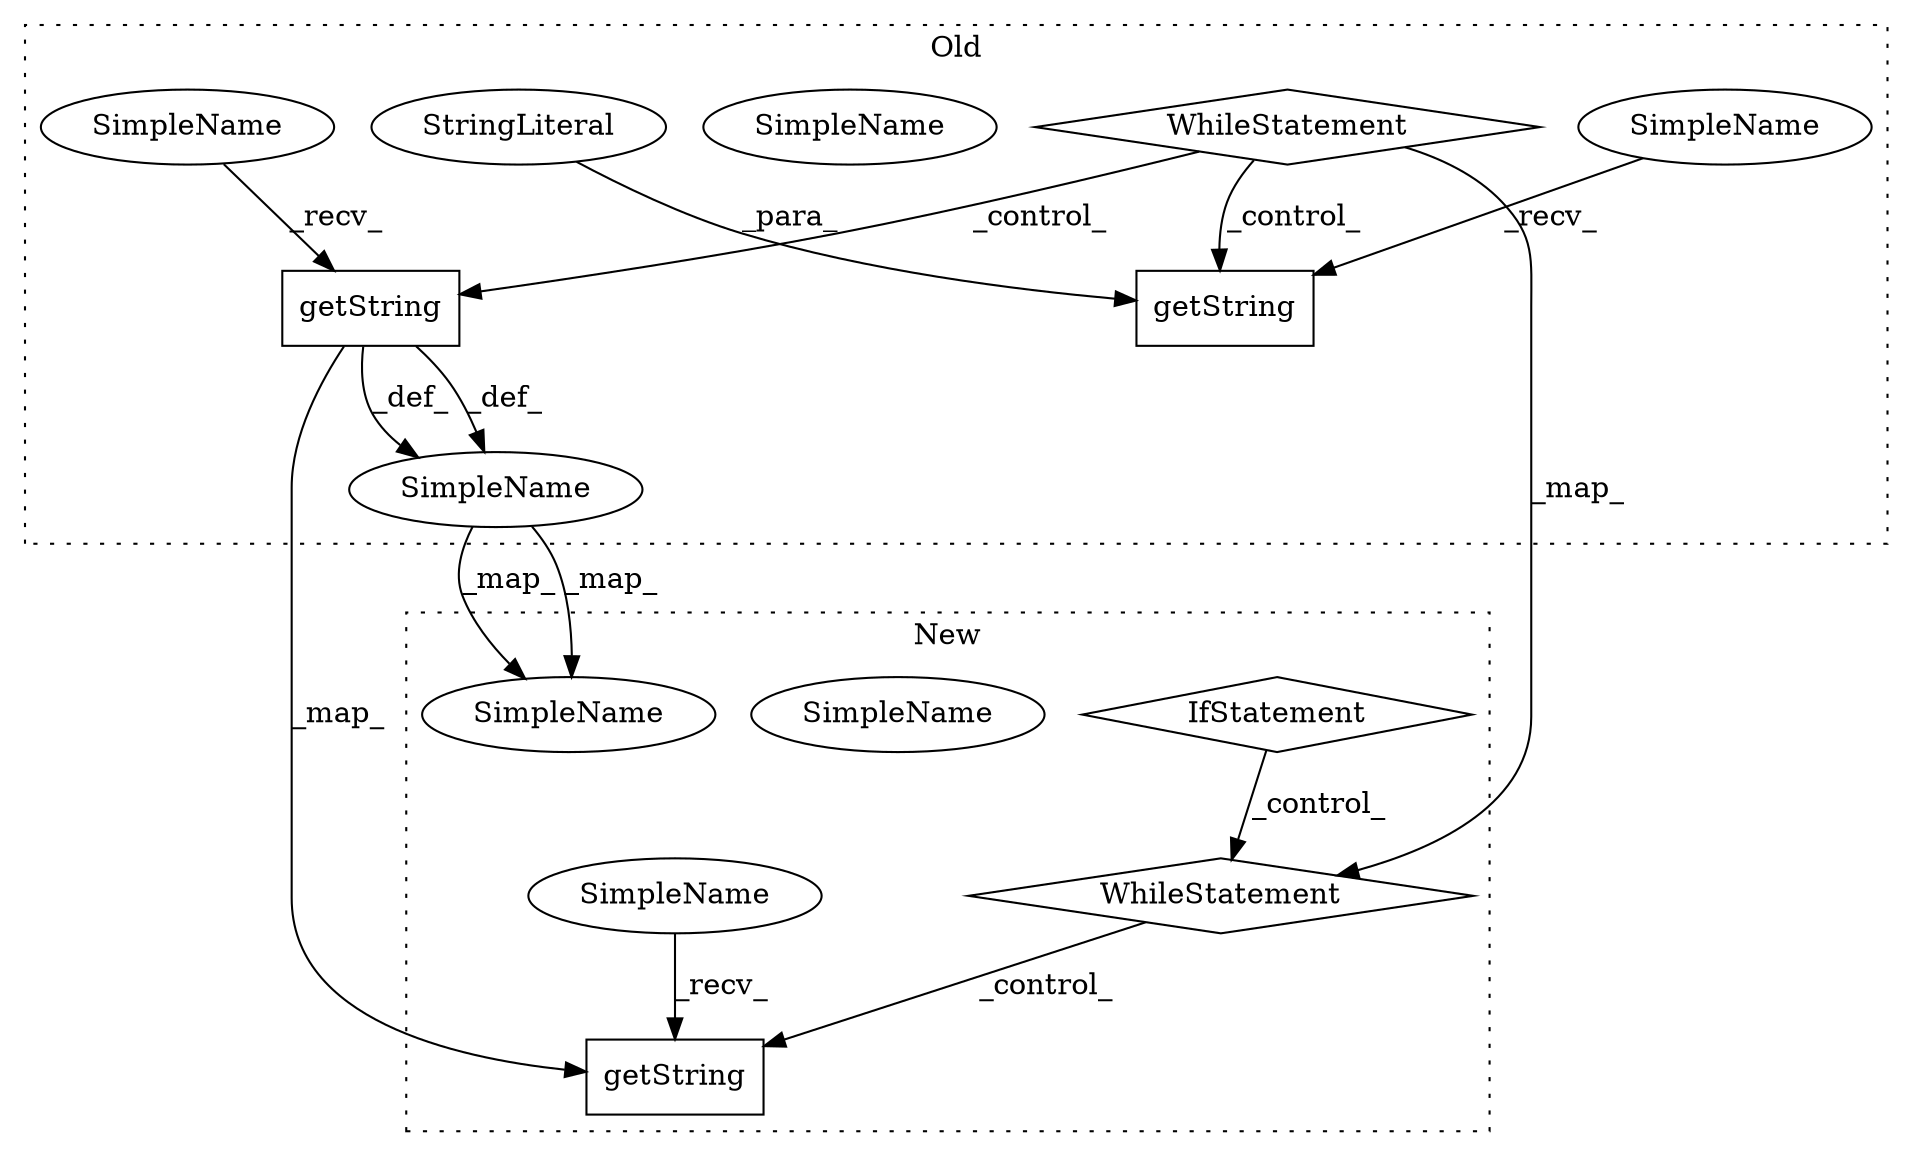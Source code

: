 digraph G {
subgraph cluster0 {
1 [label="getString" a="32" s="10971,10994" l="10,1" shape="box"];
4 [label="WhileStatement" a="61" s="10656,10672" l="7,2" shape="diamond"];
6 [label="getString" a="32" s="11685,11702" l="10,1" shape="box"];
7 [label="StringLiteral" a="45" s="11695" l="7" shape="ellipse"];
8 [label="SimpleName" a="42" s="10744" l="6" shape="ellipse"];
11 [label="SimpleName" a="42" s="10744" l="6" shape="ellipse"];
13 [label="SimpleName" a="42" s="11682" l="2" shape="ellipse"];
14 [label="SimpleName" a="42" s="10968" l="2" shape="ellipse"];
label = "Old";
style="dotted";
}
subgraph cluster1 {
2 [label="getString" a="32" s="11818,11841" l="10,1" shape="box"];
3 [label="WhileStatement" a="61" s="11651,11668" l="7,2" shape="diamond"];
5 [label="IfStatement" a="25" s="11000,11013" l="4,2" shape="diamond"];
9 [label="SimpleName" a="42" s="11029" l="6" shape="ellipse"];
10 [label="SimpleName" a="42" s="11029" l="6" shape="ellipse"];
12 [label="SimpleName" a="42" s="11814" l="3" shape="ellipse"];
label = "New";
style="dotted";
}
1 -> 2 [label="_map_"];
1 -> 11 [label="_def_"];
1 -> 11 [label="_def_"];
3 -> 2 [label="_control_"];
4 -> 1 [label="_control_"];
4 -> 3 [label="_map_"];
4 -> 6 [label="_control_"];
5 -> 3 [label="_control_"];
7 -> 6 [label="_para_"];
11 -> 10 [label="_map_"];
11 -> 10 [label="_map_"];
12 -> 2 [label="_recv_"];
13 -> 6 [label="_recv_"];
14 -> 1 [label="_recv_"];
}